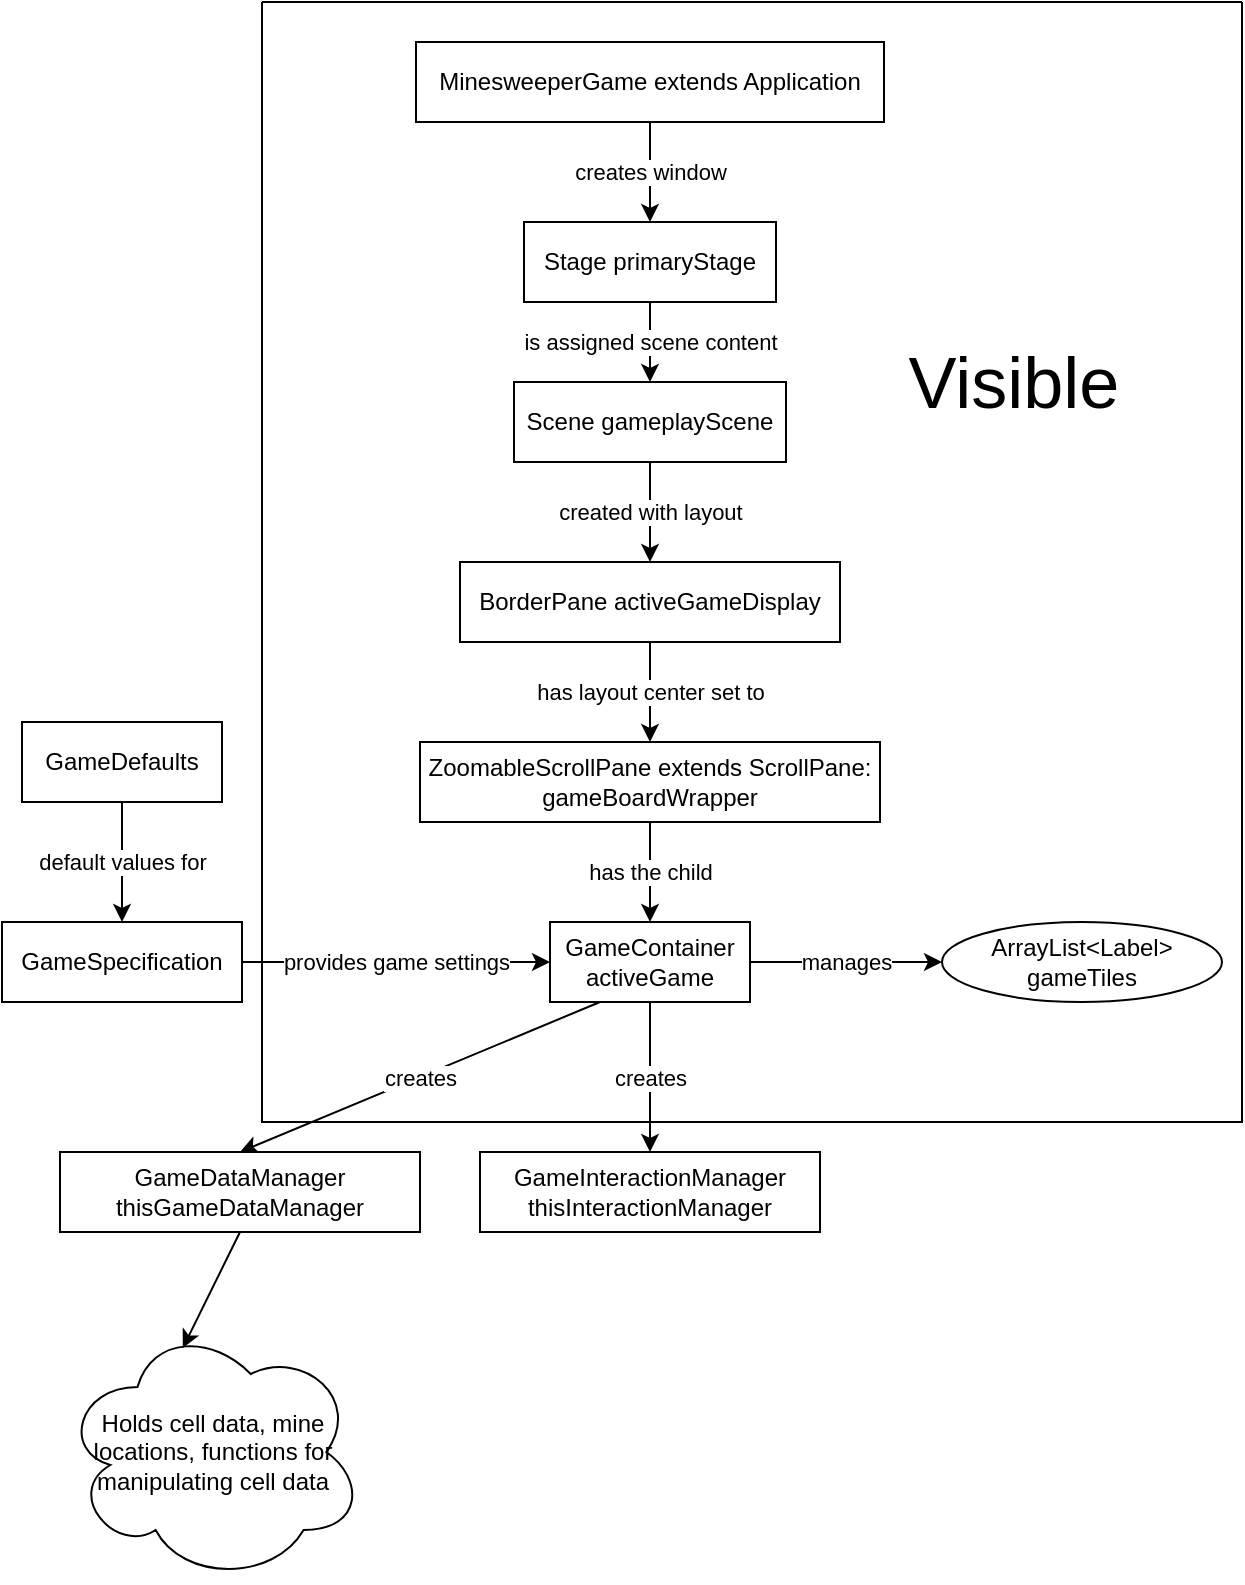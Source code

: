 <mxfile version="22.1.2" type="device" pages="3">
  <diagram id="DahFfloKbuNzzQkkvRWN" name="Game abstract">
    <mxGraphModel dx="1426" dy="825" grid="1" gridSize="10" guides="1" tooltips="1" connect="1" arrows="1" fold="1" page="1" pageScale="1" pageWidth="827" pageHeight="1169" math="0" shadow="0">
      <root>
        <mxCell id="0" />
        <mxCell id="1" parent="0" />
        <mxCell id="pZ-_H5wibR37Etj1yXaw-6" value="creates window" style="edgeStyle=orthogonalEdgeStyle;rounded=0;orthogonalLoop=1;jettySize=auto;html=1;exitX=0.5;exitY=1;exitDx=0;exitDy=0;entryX=0.5;entryY=0;entryDx=0;entryDy=0;" edge="1" parent="1" source="pZ-_H5wibR37Etj1yXaw-4" target="pZ-_H5wibR37Etj1yXaw-5">
          <mxGeometry relative="1" as="geometry" />
        </mxCell>
        <mxCell id="pZ-_H5wibR37Etj1yXaw-4" value="MinesweeperGame extends Application" style="whiteSpace=wrap;html=1;align=center;" vertex="1" parent="1">
          <mxGeometry x="297" y="30" width="234" height="40" as="geometry" />
        </mxCell>
        <mxCell id="pZ-_H5wibR37Etj1yXaw-10" value="is assigned scene content" style="edgeStyle=orthogonalEdgeStyle;rounded=0;orthogonalLoop=1;jettySize=auto;html=1;exitX=0.5;exitY=1;exitDx=0;exitDy=0;entryX=0.5;entryY=0;entryDx=0;entryDy=0;" edge="1" parent="1" source="pZ-_H5wibR37Etj1yXaw-5" target="pZ-_H5wibR37Etj1yXaw-9">
          <mxGeometry relative="1" as="geometry" />
        </mxCell>
        <mxCell id="pZ-_H5wibR37Etj1yXaw-5" value="Stage primaryStage" style="whiteSpace=wrap;html=1;align=center;" vertex="1" parent="1">
          <mxGeometry x="351" y="120" width="126" height="40" as="geometry" />
        </mxCell>
        <mxCell id="pZ-_H5wibR37Etj1yXaw-13" value="has layout center set to" style="edgeStyle=orthogonalEdgeStyle;rounded=0;orthogonalLoop=1;jettySize=auto;html=1;exitX=0.5;exitY=1;exitDx=0;exitDy=0;entryX=0.5;entryY=0;entryDx=0;entryDy=0;" edge="1" parent="1" source="pZ-_H5wibR37Etj1yXaw-7" target="pZ-_H5wibR37Etj1yXaw-12">
          <mxGeometry relative="1" as="geometry" />
        </mxCell>
        <mxCell id="pZ-_H5wibR37Etj1yXaw-7" value="BorderPane activeGameDisplay" style="whiteSpace=wrap;html=1;align=center;" vertex="1" parent="1">
          <mxGeometry x="319" y="290" width="190" height="40" as="geometry" />
        </mxCell>
        <mxCell id="pZ-_H5wibR37Etj1yXaw-11" value="created with layout" style="edgeStyle=orthogonalEdgeStyle;rounded=0;orthogonalLoop=1;jettySize=auto;html=1;exitX=0.5;exitY=1;exitDx=0;exitDy=0;entryX=0.5;entryY=0;entryDx=0;entryDy=0;" edge="1" parent="1" source="pZ-_H5wibR37Etj1yXaw-9" target="pZ-_H5wibR37Etj1yXaw-7">
          <mxGeometry relative="1" as="geometry" />
        </mxCell>
        <mxCell id="pZ-_H5wibR37Etj1yXaw-9" value="Scene gameplayScene" style="whiteSpace=wrap;html=1;align=center;" vertex="1" parent="1">
          <mxGeometry x="346" y="200" width="136" height="40" as="geometry" />
        </mxCell>
        <mxCell id="pZ-_H5wibR37Etj1yXaw-15" value="has the child" style="edgeStyle=orthogonalEdgeStyle;rounded=0;orthogonalLoop=1;jettySize=auto;html=1;exitX=0.5;exitY=1;exitDx=0;exitDy=0;entryX=0.5;entryY=0;entryDx=0;entryDy=0;" edge="1" parent="1" source="pZ-_H5wibR37Etj1yXaw-12" target="pZ-_H5wibR37Etj1yXaw-14">
          <mxGeometry relative="1" as="geometry" />
        </mxCell>
        <mxCell id="pZ-_H5wibR37Etj1yXaw-12" value="ZoomableScrollPane extends ScrollPane: gameBoardWrapper" style="whiteSpace=wrap;html=1;align=center;" vertex="1" parent="1">
          <mxGeometry x="299" y="380" width="230" height="40" as="geometry" />
        </mxCell>
        <mxCell id="pZ-_H5wibR37Etj1yXaw-23" value="creates" style="rounded=0;orthogonalLoop=1;jettySize=auto;html=1;exitX=0.25;exitY=1;exitDx=0;exitDy=0;entryX=0.5;entryY=0;entryDx=0;entryDy=0;" edge="1" parent="1" source="pZ-_H5wibR37Etj1yXaw-14" target="pZ-_H5wibR37Etj1yXaw-22">
          <mxGeometry relative="1" as="geometry" />
        </mxCell>
        <mxCell id="pZ-_H5wibR37Etj1yXaw-25" value="creates" style="rounded=0;orthogonalLoop=1;jettySize=auto;html=1;exitX=0.5;exitY=1;exitDx=0;exitDy=0;entryX=0.5;entryY=0;entryDx=0;entryDy=0;" edge="1" parent="1" source="pZ-_H5wibR37Etj1yXaw-14" target="pZ-_H5wibR37Etj1yXaw-24">
          <mxGeometry relative="1" as="geometry" />
        </mxCell>
        <mxCell id="pZ-_H5wibR37Etj1yXaw-27" value="manages" style="edgeStyle=orthogonalEdgeStyle;rounded=0;orthogonalLoop=1;jettySize=auto;html=1;exitX=1;exitY=0.5;exitDx=0;exitDy=0;entryX=0;entryY=0.5;entryDx=0;entryDy=0;" edge="1" parent="1" source="pZ-_H5wibR37Etj1yXaw-14" target="pZ-_H5wibR37Etj1yXaw-26">
          <mxGeometry relative="1" as="geometry" />
        </mxCell>
        <mxCell id="pZ-_H5wibR37Etj1yXaw-14" value="GameContainer activeGame" style="whiteSpace=wrap;html=1;align=center;" vertex="1" parent="1">
          <mxGeometry x="364" y="470" width="100" height="40" as="geometry" />
        </mxCell>
        <mxCell id="pZ-_H5wibR37Etj1yXaw-21" value="provides game settings" style="edgeStyle=orthogonalEdgeStyle;rounded=0;orthogonalLoop=1;jettySize=auto;html=1;exitX=1;exitY=0.5;exitDx=0;exitDy=0;entryX=0;entryY=0.5;entryDx=0;entryDy=0;" edge="1" parent="1" source="pZ-_H5wibR37Etj1yXaw-16" target="pZ-_H5wibR37Etj1yXaw-14">
          <mxGeometry relative="1" as="geometry" />
        </mxCell>
        <mxCell id="pZ-_H5wibR37Etj1yXaw-16" value="GameSpecification" style="whiteSpace=wrap;html=1;align=center;" vertex="1" parent="1">
          <mxGeometry x="90" y="470" width="120" height="40" as="geometry" />
        </mxCell>
        <mxCell id="pZ-_H5wibR37Etj1yXaw-20" value="default values for" style="edgeStyle=orthogonalEdgeStyle;rounded=0;orthogonalLoop=1;jettySize=auto;html=1;exitX=0.5;exitY=1;exitDx=0;exitDy=0;entryX=0.5;entryY=0;entryDx=0;entryDy=0;" edge="1" parent="1" source="pZ-_H5wibR37Etj1yXaw-19" target="pZ-_H5wibR37Etj1yXaw-16">
          <mxGeometry relative="1" as="geometry" />
        </mxCell>
        <mxCell id="pZ-_H5wibR37Etj1yXaw-19" value="GameDefaults" style="whiteSpace=wrap;html=1;align=center;" vertex="1" parent="1">
          <mxGeometry x="100" y="370" width="100" height="40" as="geometry" />
        </mxCell>
        <mxCell id="pZ-_H5wibR37Etj1yXaw-22" value="GameDataManager thisGameDataManager" style="whiteSpace=wrap;html=1;align=center;" vertex="1" parent="1">
          <mxGeometry x="119" y="585" width="180" height="40" as="geometry" />
        </mxCell>
        <mxCell id="pZ-_H5wibR37Etj1yXaw-24" value="GameInteractionManager thisInteractionManager" style="whiteSpace=wrap;html=1;align=center;" vertex="1" parent="1">
          <mxGeometry x="329" y="585" width="170" height="40" as="geometry" />
        </mxCell>
        <mxCell id="pZ-_H5wibR37Etj1yXaw-26" value="ArrayList&amp;lt;Label&amp;gt; gameTiles" style="ellipse;whiteSpace=wrap;html=1;align=center;" vertex="1" parent="1">
          <mxGeometry x="560" y="470" width="140" height="40" as="geometry" />
        </mxCell>
        <mxCell id="pZ-_H5wibR37Etj1yXaw-29" value="" style="swimlane;startSize=0;" vertex="1" parent="1">
          <mxGeometry x="220" y="10" width="490" height="560" as="geometry" />
        </mxCell>
        <mxCell id="pZ-_H5wibR37Etj1yXaw-30" value="&lt;font style=&quot;font-size: 36px;&quot;&gt;Visible&lt;/font&gt;" style="text;html=1;strokeColor=none;fillColor=none;align=center;verticalAlign=middle;whiteSpace=wrap;rounded=0;fontSize=11;" vertex="1" parent="pZ-_H5wibR37Etj1yXaw-29">
          <mxGeometry x="311" y="160" width="130" height="60" as="geometry" />
        </mxCell>
        <mxCell id="pZ-_H5wibR37Etj1yXaw-31" value="Holds cell data, mine locations, functions for manipulating cell data" style="ellipse;shape=cloud;whiteSpace=wrap;html=1;align=center;" vertex="1" parent="1">
          <mxGeometry x="120" y="670" width="151" height="130" as="geometry" />
        </mxCell>
        <mxCell id="pZ-_H5wibR37Etj1yXaw-32" style="rounded=0;orthogonalLoop=1;jettySize=auto;html=1;exitX=0.5;exitY=1;exitDx=0;exitDy=0;entryX=0.4;entryY=0.1;entryDx=0;entryDy=0;entryPerimeter=0;" edge="1" parent="1" source="pZ-_H5wibR37Etj1yXaw-22" target="pZ-_H5wibR37Etj1yXaw-31">
          <mxGeometry relative="1" as="geometry" />
        </mxCell>
      </root>
    </mxGraphModel>
  </diagram>
  <diagram id="nt6i8Z5bzDMx0RMC8nMT" name="Program Objects">
    <mxGraphModel dx="1426" dy="825" grid="1" gridSize="10" guides="1" tooltips="1" connect="1" arrows="1" fold="1" page="1" pageScale="1" pageWidth="827" pageHeight="1169" math="0" shadow="0">
      <root>
        <mxCell id="0" />
        <mxCell id="1" parent="0" />
        <mxCell id="HZTEf2HtpRJm5xRgROly-12" value="center" style="rounded=0;orthogonalLoop=1;jettySize=auto;html=1;entryX=0.5;entryY=0;entryDx=0;entryDy=0;" parent="1" edge="1">
          <mxGeometry relative="1" as="geometry">
            <mxPoint x="525.034" y="-354" as="sourcePoint" />
            <Array as="points" />
          </mxGeometry>
        </mxCell>
        <mxCell id="HZTEf2HtpRJm5xRgROly-16" style="rounded=0;orthogonalLoop=1;jettySize=auto;html=1;entryX=0.5;entryY=0;entryDx=0;entryDy=0;" parent="1" edge="1">
          <mxGeometry relative="1" as="geometry">
            <mxPoint x="636.294" y="-354" as="sourcePoint" />
          </mxGeometry>
        </mxCell>
        <mxCell id="HZTEf2HtpRJm5xRgROly-17" value="top" style="edgeLabel;html=1;align=center;verticalAlign=middle;resizable=0;points=[];" parent="HZTEf2HtpRJm5xRgROly-16" vertex="1" connectable="0">
          <mxGeometry x="-0.13" y="2" relative="1" as="geometry">
            <mxPoint as="offset" />
          </mxGeometry>
        </mxCell>
        <mxCell id="63r6j5PNiwpvzs9c38wY-28" value="gameplayScene" style="rounded=0;orthogonalLoop=1;jettySize=auto;html=1;entryX=0.5;entryY=0;entryDx=0;entryDy=0;" parent="1" source="63r6j5PNiwpvzs9c38wY-1" target="hZkSFNa1AV5M2KssNxJd-1" edge="1">
          <mxGeometry relative="1" as="geometry" />
        </mxCell>
        <mxCell id="hZkSFNa1AV5M2KssNxJd-6" value="activeGame" style="rounded=0;orthogonalLoop=1;jettySize=auto;html=1;entryX=0.5;entryY=0;entryDx=0;entryDy=0;" parent="1" source="63r6j5PNiwpvzs9c38wY-1" target="63r6j5PNiwpvzs9c38wY-9" edge="1">
          <mxGeometry relative="1" as="geometry" />
        </mxCell>
        <mxCell id="63r6j5PNiwpvzs9c38wY-1" value="MinesweeperGame extends Application" style="swimlane;fontStyle=1;align=center;verticalAlign=top;childLayout=stackLayout;horizontal=1;startSize=26;horizontalStack=0;resizeParent=1;resizeParentMax=0;resizeLast=0;collapsible=1;marginBottom=0;whiteSpace=wrap;html=1;" parent="1" vertex="1">
          <mxGeometry x="390" y="10" width="260" height="144" as="geometry" />
        </mxCell>
        <mxCell id="63r6j5PNiwpvzs9c38wY-2" value="Variables in start():&lt;br&gt;GameContainer activeGame&lt;br&gt;ZoomableScrollPane gameBoardWrapper&lt;br&gt;BorderPane activeGameDisplay&lt;br&gt;Scene gameplayScene" style="text;strokeColor=none;fillColor=none;align=left;verticalAlign=top;spacingLeft=4;spacingRight=4;overflow=hidden;rotatable=0;points=[[0,0.5],[1,0.5]];portConstraint=eastwest;whiteSpace=wrap;html=1;" parent="63r6j5PNiwpvzs9c38wY-1" vertex="1">
          <mxGeometry y="26" width="260" height="84" as="geometry" />
        </mxCell>
        <mxCell id="63r6j5PNiwpvzs9c38wY-3" value="" style="line;strokeWidth=1;fillColor=none;align=left;verticalAlign=middle;spacingTop=-1;spacingLeft=3;spacingRight=3;rotatable=0;labelPosition=right;points=[];portConstraint=eastwest;strokeColor=inherit;" parent="63r6j5PNiwpvzs9c38wY-1" vertex="1">
          <mxGeometry y="110" width="260" height="8" as="geometry" />
        </mxCell>
        <mxCell id="63r6j5PNiwpvzs9c38wY-4" value="+ start(Stage primaryStage): void" style="text;strokeColor=none;fillColor=none;align=left;verticalAlign=top;spacingLeft=4;spacingRight=4;overflow=hidden;rotatable=0;points=[[0,0.5],[1,0.5]];portConstraint=eastwest;whiteSpace=wrap;html=1;" parent="63r6j5PNiwpvzs9c38wY-1" vertex="1">
          <mxGeometry y="118" width="260" height="26" as="geometry" />
        </mxCell>
        <mxCell id="63r6j5PNiwpvzs9c38wY-26" value="target" style="rounded=0;orthogonalLoop=1;jettySize=auto;html=1;entryX=0.5;entryY=0;entryDx=0;entryDy=0;" parent="1" source="63r6j5PNiwpvzs9c38wY-5" target="63r6j5PNiwpvzs9c38wY-9" edge="1">
          <mxGeometry relative="1" as="geometry" />
        </mxCell>
        <mxCell id="63r6j5PNiwpvzs9c38wY-5" value="ZoomableScrollPane extends ScrollPane" style="swimlane;fontStyle=1;align=center;verticalAlign=top;childLayout=stackLayout;horizontal=1;startSize=26;horizontalStack=0;resizeParent=1;resizeParentMax=0;resizeLast=0;collapsible=1;marginBottom=0;whiteSpace=wrap;html=1;" parent="1" vertex="1">
          <mxGeometry x="40" y="270" width="380" height="78" as="geometry" />
        </mxCell>
        <mxCell id="63r6j5PNiwpvzs9c38wY-6" value="- Node target&lt;br&gt;- Node zoomNode" style="text;strokeColor=none;fillColor=none;align=left;verticalAlign=top;spacingLeft=4;spacingRight=4;overflow=hidden;rotatable=0;points=[[0,0.5],[1,0.5]];portConstraint=eastwest;whiteSpace=wrap;html=1;" parent="63r6j5PNiwpvzs9c38wY-5" vertex="1">
          <mxGeometry y="26" width="380" height="44" as="geometry" />
        </mxCell>
        <mxCell id="63r6j5PNiwpvzs9c38wY-7" value="" style="line;strokeWidth=1;fillColor=none;align=left;verticalAlign=middle;spacingTop=-1;spacingLeft=3;spacingRight=3;rotatable=0;labelPosition=right;points=[];portConstraint=eastwest;strokeColor=inherit;" parent="63r6j5PNiwpvzs9c38wY-5" vertex="1">
          <mxGeometry y="70" width="380" height="8" as="geometry" />
        </mxCell>
        <mxCell id="63r6j5PNiwpvzs9c38wY-25" value="gameTiles / children" style="rounded=0;orthogonalLoop=1;jettySize=auto;html=1;entryX=0.5;entryY=0;entryDx=0;entryDy=0;" parent="1" source="63r6j5PNiwpvzs9c38wY-9" target="63r6j5PNiwpvzs9c38wY-13" edge="1">
          <mxGeometry relative="1" as="geometry" />
        </mxCell>
        <mxCell id="hZkSFNa1AV5M2KssNxJd-7" value="thisDataManager" style="rounded=0;orthogonalLoop=1;jettySize=auto;html=1;entryX=0.5;entryY=0;entryDx=0;entryDy=0;" parent="1" source="63r6j5PNiwpvzs9c38wY-9" target="63r6j5PNiwpvzs9c38wY-21" edge="1">
          <mxGeometry relative="1" as="geometry" />
        </mxCell>
        <mxCell id="63r6j5PNiwpvzs9c38wY-9" value="GameContainer extends GridPane" style="swimlane;fontStyle=1;align=center;verticalAlign=top;childLayout=stackLayout;horizontal=1;startSize=26;horizontalStack=0;resizeParent=1;resizeParentMax=0;resizeLast=0;collapsible=1;marginBottom=0;whiteSpace=wrap;html=1;" parent="1" vertex="1">
          <mxGeometry x="372.5" y="370" width="330" height="210" as="geometry" />
        </mxCell>
        <mxCell id="63r6j5PNiwpvzs9c38wY-10" value="- int totalColumns&lt;br&gt;- int totalRows&lt;br&gt;- GameDataManager thisDataManager&lt;br&gt;- ArrayList&amp;lt;Label&amp;gt; gameTiles&lt;br&gt;- static double CELL_SIZE" style="text;strokeColor=none;fillColor=none;align=left;verticalAlign=top;spacingLeft=4;spacingRight=4;overflow=hidden;rotatable=0;points=[[0,0.5],[1,0.5]];portConstraint=eastwest;whiteSpace=wrap;html=1;" parent="63r6j5PNiwpvzs9c38wY-9" vertex="1">
          <mxGeometry y="26" width="330" height="104" as="geometry" />
        </mxCell>
        <mxCell id="63r6j5PNiwpvzs9c38wY-11" value="" style="line;strokeWidth=1;fillColor=none;align=left;verticalAlign=middle;spacingTop=-1;spacingLeft=3;spacingRight=3;rotatable=0;labelPosition=right;points=[];portConstraint=eastwest;strokeColor=inherit;" parent="63r6j5PNiwpvzs9c38wY-9" vertex="1">
          <mxGeometry y="130" width="330" height="8" as="geometry" />
        </mxCell>
        <mxCell id="63r6j5PNiwpvzs9c38wY-12" value="- handleInteractionEvent(GameCellInteractionEvent e): void&lt;br&gt;- static gameLabelFactory(): Label&lt;br&gt;+ addEventFilter(EventType&amp;lt;T&amp;gt; eventType, EventHandler&amp;lt;? super T&amp;gt; eventFilter): void" style="text;strokeColor=none;fillColor=none;align=left;verticalAlign=top;spacingLeft=4;spacingRight=4;overflow=hidden;rotatable=0;points=[[0,0.5],[1,0.5]];portConstraint=eastwest;whiteSpace=wrap;html=1;" parent="63r6j5PNiwpvzs9c38wY-9" vertex="1">
          <mxGeometry y="138" width="330" height="72" as="geometry" />
        </mxCell>
        <mxCell id="hZkSFNa1AV5M2KssNxJd-23" value="fires" style="rounded=0;orthogonalLoop=1;jettySize=auto;html=1;exitX=0.25;exitY=0;exitDx=0;exitDy=0;" parent="1" source="63r6j5PNiwpvzs9c38wY-13" target="hZkSFNa1AV5M2KssNxJd-8" edge="1">
          <mxGeometry relative="1" as="geometry" />
        </mxCell>
        <mxCell id="63r6j5PNiwpvzs9c38wY-13" value="Label" style="swimlane;fontStyle=1;align=center;verticalAlign=top;childLayout=stackLayout;horizontal=1;startSize=26;horizontalStack=0;resizeParent=1;resizeParentMax=0;resizeLast=0;collapsible=1;marginBottom=0;whiteSpace=wrap;html=1;" parent="1" vertex="1">
          <mxGeometry x="10" y="750" width="370" height="120" as="geometry" />
        </mxCell>
        <mxCell id="63r6j5PNiwpvzs9c38wY-14" value="- onMouseClickedProperty" style="text;strokeColor=none;fillColor=none;align=left;verticalAlign=top;spacingLeft=4;spacingRight=4;overflow=hidden;rotatable=0;points=[[0,0.5],[1,0.5]];portConstraint=eastwest;whiteSpace=wrap;html=1;" parent="63r6j5PNiwpvzs9c38wY-13" vertex="1">
          <mxGeometry y="26" width="370" height="26" as="geometry" />
        </mxCell>
        <mxCell id="63r6j5PNiwpvzs9c38wY-15" value="" style="line;strokeWidth=1;fillColor=none;align=left;verticalAlign=middle;spacingTop=-1;spacingLeft=3;spacingRight=3;rotatable=0;labelPosition=right;points=[];portConstraint=eastwest;strokeColor=inherit;" parent="63r6j5PNiwpvzs9c38wY-13" vertex="1">
          <mxGeometry y="52" width="370" height="8" as="geometry" />
        </mxCell>
        <mxCell id="63r6j5PNiwpvzs9c38wY-16" value="+ fireEvent(Event e): void&lt;br&gt;+ setOnMouseClicked(EventHandler &amp;lt;? super MouseEvent&amp;gt;): void" style="text;strokeColor=none;fillColor=none;align=left;verticalAlign=top;spacingLeft=4;spacingRight=4;overflow=hidden;rotatable=0;points=[[0,0.5],[1,0.5]];portConstraint=eastwest;whiteSpace=wrap;html=1;" parent="63r6j5PNiwpvzs9c38wY-13" vertex="1">
          <mxGeometry y="60" width="370" height="60" as="geometry" />
        </mxCell>
        <mxCell id="hZkSFNa1AV5M2KssNxJd-16" value="[] cellData" style="rounded=0;orthogonalLoop=1;jettySize=auto;html=1;entryX=0.5;entryY=0;entryDx=0;entryDy=0;" parent="1" source="63r6j5PNiwpvzs9c38wY-21" target="hZkSFNa1AV5M2KssNxJd-12" edge="1">
          <mxGeometry relative="1" as="geometry" />
        </mxCell>
        <mxCell id="63r6j5PNiwpvzs9c38wY-21" value="GameDataManager" style="swimlane;fontStyle=1;align=center;verticalAlign=top;childLayout=stackLayout;horizontal=1;startSize=26;horizontalStack=0;resizeParent=1;resizeParentMax=0;resizeLast=0;collapsible=1;marginBottom=0;whiteSpace=wrap;html=1;" parent="1" vertex="1">
          <mxGeometry x="450" y="640" width="370" height="300" as="geometry" />
        </mxCell>
        <mxCell id="63r6j5PNiwpvzs9c38wY-22" value="- int totalColumns&lt;br&gt;- int totalRows&lt;br&gt;- ArrayList&amp;lt;Integer&amp;gt; mineLocations&lt;br&gt;- GameCell[] cellData" style="text;strokeColor=none;fillColor=none;align=left;verticalAlign=top;spacingLeft=4;spacingRight=4;overflow=hidden;rotatable=0;points=[[0,0.5],[1,0.5]];portConstraint=eastwest;whiteSpace=wrap;html=1;" parent="63r6j5PNiwpvzs9c38wY-21" vertex="1">
          <mxGeometry y="26" width="370" height="84" as="geometry" />
        </mxCell>
        <mxCell id="63r6j5PNiwpvzs9c38wY-23" value="" style="line;strokeWidth=1;fillColor=none;align=left;verticalAlign=middle;spacingTop=-1;spacingLeft=3;spacingRight=3;rotatable=0;labelPosition=right;points=[];portConstraint=eastwest;strokeColor=inherit;" parent="63r6j5PNiwpvzs9c38wY-21" vertex="1">
          <mxGeometry y="110" width="370" height="8" as="geometry" />
        </mxCell>
        <mxCell id="63r6j5PNiwpvzs9c38wY-24" value="- getNeighborIndices(int activeCellIndex): ArrayList&amp;lt;Integer&amp;gt;&lt;br&gt;- processNeighborMines(ArrayList&amp;lt;Integer&amp;gt; neighborCells): int&lt;br&gt;+ checkRevealedCells(): int&lt;br&gt;+ flagEvent(int cellIndex): String&lt;br&gt;+ revealCell(int cellIndex): String&lt;br&gt;+ isMine(int cellIndex): boolean&lt;br&gt;+ isFlagged(int cellIndex): boolean&lt;br&gt;+ isRevealed(int cellIndex): boolean&lt;br&gt;+ getAdjacentMines(int cellIndex): int&lt;br&gt;+ main(String[] args): void (Unit test method)" style="text;strokeColor=none;fillColor=none;align=left;verticalAlign=top;spacingLeft=4;spacingRight=4;overflow=hidden;rotatable=0;points=[[0,0.5],[1,0.5]];portConstraint=eastwest;whiteSpace=wrap;html=1;" parent="63r6j5PNiwpvzs9c38wY-21" vertex="1">
          <mxGeometry y="118" width="370" height="182" as="geometry" />
        </mxCell>
        <mxCell id="hZkSFNa1AV5M2KssNxJd-5" value="centerProperty" style="rounded=0;orthogonalLoop=1;jettySize=auto;html=1;entryX=0.5;entryY=0;entryDx=0;entryDy=0;" parent="1" source="hZkSFNa1AV5M2KssNxJd-1" target="63r6j5PNiwpvzs9c38wY-5" edge="1">
          <mxGeometry relative="1" as="geometry" />
        </mxCell>
        <mxCell id="hZkSFNa1AV5M2KssNxJd-1" value="BorderPane" style="swimlane;fontStyle=1;align=center;verticalAlign=top;childLayout=stackLayout;horizontal=1;startSize=26;horizontalStack=0;resizeParent=1;resizeParentMax=0;resizeLast=0;collapsible=1;marginBottom=0;whiteSpace=wrap;html=1;" parent="1" vertex="1">
          <mxGeometry x="115" y="140" width="230" height="94" as="geometry" />
        </mxCell>
        <mxCell id="hZkSFNa1AV5M2KssNxJd-2" value="+ ObjectProperty&amp;lt;Node&amp;gt; centerProperty&lt;br&gt;+ ObjectProperty&amp;lt;Node&amp;gt; topProperty" style="text;strokeColor=none;fillColor=none;align=left;verticalAlign=top;spacingLeft=4;spacingRight=4;overflow=hidden;rotatable=0;points=[[0,0.5],[1,0.5]];portConstraint=eastwest;whiteSpace=wrap;html=1;" parent="hZkSFNa1AV5M2KssNxJd-1" vertex="1">
          <mxGeometry y="26" width="230" height="34" as="geometry" />
        </mxCell>
        <mxCell id="hZkSFNa1AV5M2KssNxJd-3" value="" style="line;strokeWidth=1;fillColor=none;align=left;verticalAlign=middle;spacingTop=-1;spacingLeft=3;spacingRight=3;rotatable=0;labelPosition=right;points=[];portConstraint=eastwest;strokeColor=inherit;" parent="hZkSFNa1AV5M2KssNxJd-1" vertex="1">
          <mxGeometry y="60" width="230" height="8" as="geometry" />
        </mxCell>
        <mxCell id="hZkSFNa1AV5M2KssNxJd-4" value="+ setCenter(Node value): void" style="text;strokeColor=none;fillColor=none;align=left;verticalAlign=top;spacingLeft=4;spacingRight=4;overflow=hidden;rotatable=0;points=[[0,0.5],[1,0.5]];portConstraint=eastwest;whiteSpace=wrap;html=1;" parent="hZkSFNa1AV5M2KssNxJd-1" vertex="1">
          <mxGeometry y="68" width="230" height="26" as="geometry" />
        </mxCell>
        <mxCell id="hZkSFNa1AV5M2KssNxJd-24" value="catches" style="rounded=0;orthogonalLoop=1;jettySize=auto;html=1;exitX=0.75;exitY=0;exitDx=0;exitDy=0;entryX=0;entryY=0.5;entryDx=0;entryDy=0;" parent="1" source="hZkSFNa1AV5M2KssNxJd-8" target="63r6j5PNiwpvzs9c38wY-10" edge="1">
          <mxGeometry relative="1" as="geometry" />
        </mxCell>
        <mxCell id="hZkSFNa1AV5M2KssNxJd-8" value="GameCellInteractionEvent extends Event" style="swimlane;fontStyle=1;align=center;verticalAlign=top;childLayout=stackLayout;horizontal=1;startSize=26;horizontalStack=0;resizeParent=1;resizeParentMax=0;resizeLast=0;collapsible=1;marginBottom=0;whiteSpace=wrap;html=1;" parent="1" vertex="1">
          <mxGeometry x="10" y="500" width="300" height="130" as="geometry" />
        </mxCell>
        <mxCell id="hZkSFNa1AV5M2KssNxJd-9" value="+ static EventType&amp;lt;GameCellInteractionEvent&amp;gt; ANY&lt;br&gt;- Point cellLocation&lt;br&gt;- MouseEvent triggerEvent" style="text;strokeColor=none;fillColor=none;align=left;verticalAlign=top;spacingLeft=4;spacingRight=4;overflow=hidden;rotatable=0;points=[[0,0.5],[1,0.5]];portConstraint=eastwest;whiteSpace=wrap;html=1;" parent="hZkSFNa1AV5M2KssNxJd-8" vertex="1">
          <mxGeometry y="26" width="300" height="54" as="geometry" />
        </mxCell>
        <mxCell id="hZkSFNa1AV5M2KssNxJd-10" value="" style="line;strokeWidth=1;fillColor=none;align=left;verticalAlign=middle;spacingTop=-1;spacingLeft=3;spacingRight=3;rotatable=0;labelPosition=right;points=[];portConstraint=eastwest;strokeColor=inherit;" parent="hZkSFNa1AV5M2KssNxJd-8" vertex="1">
          <mxGeometry y="80" width="300" height="8" as="geometry" />
        </mxCell>
        <mxCell id="hZkSFNa1AV5M2KssNxJd-11" value="+ getLocation(): Point&lt;br&gt;+ getTrigger(): MouseEvent" style="text;strokeColor=none;fillColor=none;align=left;verticalAlign=top;spacingLeft=4;spacingRight=4;overflow=hidden;rotatable=0;points=[[0,0.5],[1,0.5]];portConstraint=eastwest;whiteSpace=wrap;html=1;" parent="hZkSFNa1AV5M2KssNxJd-8" vertex="1">
          <mxGeometry y="88" width="300" height="42" as="geometry" />
        </mxCell>
        <mxCell id="hZkSFNa1AV5M2KssNxJd-12" value="private GameCell" style="swimlane;fontStyle=1;align=center;verticalAlign=top;childLayout=stackLayout;horizontal=1;startSize=26;horizontalStack=0;resizeParent=1;resizeParentMax=0;resizeLast=0;collapsible=1;marginBottom=0;whiteSpace=wrap;html=1;" parent="1" vertex="1">
          <mxGeometry x="527.5" y="1010" width="215" height="134" as="geometry" />
        </mxCell>
        <mxCell id="hZkSFNa1AV5M2KssNxJd-13" value="- boolean revealed&lt;br&gt;- boolean hasMine&lt;br&gt;- boolean flagged&lt;br&gt;- int nearbyMines" style="text;strokeColor=none;fillColor=none;align=left;verticalAlign=top;spacingLeft=4;spacingRight=4;overflow=hidden;rotatable=0;points=[[0,0.5],[1,0.5]];portConstraint=eastwest;whiteSpace=wrap;html=1;" parent="hZkSFNa1AV5M2KssNxJd-12" vertex="1">
          <mxGeometry y="26" width="215" height="74" as="geometry" />
        </mxCell>
        <mxCell id="hZkSFNa1AV5M2KssNxJd-14" value="" style="line;strokeWidth=1;fillColor=none;align=left;verticalAlign=middle;spacingTop=-1;spacingLeft=3;spacingRight=3;rotatable=0;labelPosition=right;points=[];portConstraint=eastwest;strokeColor=inherit;" parent="hZkSFNa1AV5M2KssNxJd-12" vertex="1">
          <mxGeometry y="100" width="215" height="8" as="geometry" />
        </mxCell>
        <mxCell id="hZkSFNa1AV5M2KssNxJd-15" value="- getLabel(): String" style="text;strokeColor=none;fillColor=none;align=left;verticalAlign=top;spacingLeft=4;spacingRight=4;overflow=hidden;rotatable=0;points=[[0,0.5],[1,0.5]];portConstraint=eastwest;whiteSpace=wrap;html=1;" parent="hZkSFNa1AV5M2KssNxJd-12" vertex="1">
          <mxGeometry y="108" width="215" height="26" as="geometry" />
        </mxCell>
        <mxCell id="hZkSFNa1AV5M2KssNxJd-30" style="rounded=0;orthogonalLoop=1;jettySize=auto;html=1;entryX=0.75;entryY=0;entryDx=0;entryDy=0;" parent="1" source="hZkSFNa1AV5M2KssNxJd-25" target="63r6j5PNiwpvzs9c38wY-9" edge="1">
          <mxGeometry relative="1" as="geometry" />
        </mxCell>
        <mxCell id="hZkSFNa1AV5M2KssNxJd-31" style="rounded=0;orthogonalLoop=1;jettySize=auto;html=1;entryX=0.75;entryY=0;entryDx=0;entryDy=0;" parent="1" source="hZkSFNa1AV5M2KssNxJd-25" target="63r6j5PNiwpvzs9c38wY-21" edge="1">
          <mxGeometry relative="1" as="geometry" />
        </mxCell>
        <mxCell id="hZkSFNa1AV5M2KssNxJd-25" value="GameDefaults" style="swimlane;fontStyle=0;childLayout=stackLayout;horizontal=1;startSize=26;fillColor=none;horizontalStack=0;resizeParent=1;resizeParentMax=0;resizeLast=0;collapsible=1;marginBottom=0;whiteSpace=wrap;html=1;" parent="1" vertex="1">
          <mxGeometry x="630" y="200" width="190" height="104" as="geometry" />
        </mxCell>
        <mxCell id="hZkSFNa1AV5M2KssNxJd-26" value="+ static int COLUMNS" style="text;strokeColor=none;fillColor=none;align=left;verticalAlign=top;spacingLeft=4;spacingRight=4;overflow=hidden;rotatable=0;points=[[0,0.5],[1,0.5]];portConstraint=eastwest;whiteSpace=wrap;html=1;" parent="hZkSFNa1AV5M2KssNxJd-25" vertex="1">
          <mxGeometry y="26" width="190" height="26" as="geometry" />
        </mxCell>
        <mxCell id="hZkSFNa1AV5M2KssNxJd-27" value="+ static int ROWS" style="text;strokeColor=none;fillColor=none;align=left;verticalAlign=top;spacingLeft=4;spacingRight=4;overflow=hidden;rotatable=0;points=[[0,0.5],[1,0.5]];portConstraint=eastwest;whiteSpace=wrap;html=1;" parent="hZkSFNa1AV5M2KssNxJd-25" vertex="1">
          <mxGeometry y="52" width="190" height="26" as="geometry" />
        </mxCell>
        <mxCell id="hZkSFNa1AV5M2KssNxJd-28" value="+ static double MINE_FRACTION" style="text;strokeColor=none;fillColor=none;align=left;verticalAlign=top;spacingLeft=4;spacingRight=4;overflow=hidden;rotatable=0;points=[[0,0.5],[1,0.5]];portConstraint=eastwest;whiteSpace=wrap;html=1;" parent="hZkSFNa1AV5M2KssNxJd-25" vertex="1">
          <mxGeometry y="78" width="190" height="26" as="geometry" />
        </mxCell>
      </root>
    </mxGraphModel>
  </diagram>
  <diagram id="QZs2X4V0JxY8wELTW97W" name="Gamestate Processing Flowchart">
    <mxGraphModel dx="1426" dy="825" grid="1" gridSize="10" guides="1" tooltips="1" connect="1" arrows="1" fold="1" page="1" pageScale="1" pageWidth="827" pageHeight="1169" math="0" shadow="0">
      <root>
        <mxCell id="0" />
        <mxCell id="1" parent="0" />
        <mxCell id="FXxxatwQ9b9M2J5Hbka9-4" style="edgeStyle=orthogonalEdgeStyle;rounded=0;orthogonalLoop=1;jettySize=auto;html=1;entryX=0.5;entryY=0;entryDx=0;entryDy=0;" parent="1" source="FXxxatwQ9b9M2J5Hbka9-1" target="FXxxatwQ9b9M2J5Hbka9-2" edge="1">
          <mxGeometry relative="1" as="geometry" />
        </mxCell>
        <mxCell id="FXxxatwQ9b9M2J5Hbka9-1" value="User clicks on&amp;nbsp;a minesweeper cell" style="rounded=0;whiteSpace=wrap;html=1;" parent="1" vertex="1">
          <mxGeometry x="340" y="20" width="120" height="60" as="geometry" />
        </mxCell>
        <mxCell id="FXxxatwQ9b9M2J5Hbka9-6" style="edgeStyle=orthogonalEdgeStyle;rounded=0;orthogonalLoop=1;jettySize=auto;html=1;exitX=0.5;exitY=1;exitDx=0;exitDy=0;entryX=0.5;entryY=0;entryDx=0;entryDy=0;" parent="1" source="FXxxatwQ9b9M2J5Hbka9-2" target="FXxxatwQ9b9M2J5Hbka9-5" edge="1">
          <mxGeometry relative="1" as="geometry" />
        </mxCell>
        <mxCell id="FXxxatwQ9b9M2J5Hbka9-2" value="MouseEvent is generated at Label" style="rounded=0;whiteSpace=wrap;html=1;" parent="1" vertex="1">
          <mxGeometry x="340" y="110" width="120" height="60" as="geometry" />
        </mxCell>
        <mxCell id="FXxxatwQ9b9M2J5Hbka9-8" value="False" style="edgeStyle=orthogonalEdgeStyle;rounded=0;orthogonalLoop=1;jettySize=auto;html=1;entryX=0.75;entryY=0;entryDx=0;entryDy=0;" parent="1" source="FXxxatwQ9b9M2J5Hbka9-5" target="FXxxatwQ9b9M2J5Hbka9-23" edge="1">
          <mxGeometry x="-0.947" relative="1" as="geometry">
            <mxPoint x="580" y="280" as="targetPoint" />
            <mxPoint as="offset" />
          </mxGeometry>
        </mxCell>
        <mxCell id="FXxxatwQ9b9M2J5Hbka9-10" value="True" style="edgeStyle=orthogonalEdgeStyle;rounded=0;orthogonalLoop=1;jettySize=auto;html=1;exitX=0;exitY=0.5;exitDx=0;exitDy=0;entryX=0.5;entryY=0;entryDx=0;entryDy=0;" parent="1" source="FXxxatwQ9b9M2J5Hbka9-5" target="FXxxatwQ9b9M2J5Hbka9-9" edge="1">
          <mxGeometry x="-0.647" relative="1" as="geometry">
            <Array as="points">
              <mxPoint x="179" y="250" />
            </Array>
            <mxPoint as="offset" />
          </mxGeometry>
        </mxCell>
        <mxCell id="FXxxatwQ9b9M2J5Hbka9-5" value="isStillSincePress()" style="rhombus;whiteSpace=wrap;html=1;" parent="1" vertex="1">
          <mxGeometry x="340" y="200" width="120" height="100" as="geometry" />
        </mxCell>
        <mxCell id="FXxxatwQ9b9M2J5Hbka9-12" style="edgeStyle=orthogonalEdgeStyle;rounded=0;orthogonalLoop=1;jettySize=auto;html=1;entryX=0.5;entryY=0;entryDx=0;entryDy=0;" parent="1" source="FXxxatwQ9b9M2J5Hbka9-9" target="FXxxatwQ9b9M2J5Hbka9-11" edge="1">
          <mxGeometry relative="1" as="geometry" />
        </mxCell>
        <mxCell id="FXxxatwQ9b9M2J5Hbka9-9" value="Fire GameCellInteractionEvent" style="rounded=0;whiteSpace=wrap;html=1;" parent="1" vertex="1">
          <mxGeometry x="89" y="270" width="180" height="60" as="geometry" />
        </mxCell>
        <mxCell id="FXxxatwQ9b9M2J5Hbka9-41" style="edgeStyle=orthogonalEdgeStyle;rounded=0;orthogonalLoop=1;jettySize=auto;html=1;exitX=1;exitY=0.5;exitDx=0;exitDy=0;entryX=0;entryY=0.5;entryDx=0;entryDy=0;" parent="1" source="FXxxatwQ9b9M2J5Hbka9-11" target="FXxxatwQ9b9M2J5Hbka9-13" edge="1">
          <mxGeometry relative="1" as="geometry" />
        </mxCell>
        <mxCell id="FXxxatwQ9b9M2J5Hbka9-11" value="GameContainer intercepts GCIE" style="rounded=0;whiteSpace=wrap;html=1;" parent="1" vertex="1">
          <mxGeometry x="104" y="350" width="150" height="60" as="geometry" />
        </mxCell>
        <mxCell id="FXxxatwQ9b9M2J5Hbka9-42" style="edgeStyle=orthogonalEdgeStyle;rounded=0;orthogonalLoop=1;jettySize=auto;html=1;exitX=1;exitY=0.5;exitDx=0;exitDy=0;entryX=0;entryY=0.5;entryDx=0;entryDy=0;" parent="1" source="FXxxatwQ9b9M2J5Hbka9-13" target="FXxxatwQ9b9M2J5Hbka9-15" edge="1">
          <mxGeometry relative="1" as="geometry" />
        </mxCell>
        <mxCell id="FXxxatwQ9b9M2J5Hbka9-13" value="GameContainer calls thisInteractionManager.handle(e)" style="rounded=0;whiteSpace=wrap;html=1;" parent="1" vertex="1">
          <mxGeometry x="309" y="350" width="190" height="60" as="geometry" />
        </mxCell>
        <mxCell id="FXxxatwQ9b9M2J5Hbka9-20" style="edgeStyle=orthogonalEdgeStyle;rounded=0;orthogonalLoop=1;jettySize=auto;html=1;exitX=0.5;exitY=1;exitDx=0;exitDy=0;entryX=0.5;entryY=0;entryDx=0;entryDy=0;" parent="1" source="FXxxatwQ9b9M2J5Hbka9-15" target="FXxxatwQ9b9M2J5Hbka9-18" edge="1">
          <mxGeometry relative="1" as="geometry">
            <mxPoint x="434" y="520" as="targetPoint" />
          </mxGeometry>
        </mxCell>
        <mxCell id="FXxxatwQ9b9M2J5Hbka9-15" value="GIM receives handle(e) call" style="rounded=0;whiteSpace=wrap;html=1;" parent="1" vertex="1">
          <mxGeometry x="554" y="350" width="120" height="60" as="geometry" />
        </mxCell>
        <mxCell id="FXxxatwQ9b9M2J5Hbka9-19" value="MouseButton.PRIMARY" style="edgeStyle=orthogonalEdgeStyle;rounded=0;orthogonalLoop=1;jettySize=auto;html=1;exitX=0;exitY=0.5;exitDx=0;exitDy=0;entryX=0.5;entryY=0;entryDx=0;entryDy=0;" parent="1" source="FXxxatwQ9b9M2J5Hbka9-17" target="FXxxatwQ9b9M2J5Hbka9-43" edge="1">
          <mxGeometry x="0.15" relative="1" as="geometry">
            <mxPoint x="204" y="620" as="targetPoint" />
            <mxPoint as="offset" />
          </mxGeometry>
        </mxCell>
        <mxCell id="FXxxatwQ9b9M2J5Hbka9-27" value="MouseButton.SECONDARY" style="edgeStyle=orthogonalEdgeStyle;rounded=0;orthogonalLoop=1;jettySize=auto;html=1;exitX=1;exitY=0.5;exitDx=0;exitDy=0;entryX=0;entryY=0.5;entryDx=0;entryDy=0;" parent="1" source="FXxxatwQ9b9M2J5Hbka9-17" target="FXxxatwQ9b9M2J5Hbka9-40" edge="1">
          <mxGeometry x="-0.194" relative="1" as="geometry">
            <mxPoint x="604" y="740" as="targetPoint" />
            <mxPoint as="offset" />
          </mxGeometry>
        </mxCell>
        <mxCell id="FXxxatwQ9b9M2J5Hbka9-17" value="Trigger button" style="rhombus;whiteSpace=wrap;html=1;" parent="1" vertex="1">
          <mxGeometry x="279" y="490" width="160" height="100" as="geometry" />
        </mxCell>
        <mxCell id="FXxxatwQ9b9M2J5Hbka9-38" value="True" style="edgeStyle=orthogonalEdgeStyle;rounded=0;orthogonalLoop=1;jettySize=auto;html=1;exitX=1;exitY=0.5;exitDx=0;exitDy=0;entryX=0.5;entryY=0;entryDx=0;entryDy=0;" parent="1" source="FXxxatwQ9b9M2J5Hbka9-18" target="FXxxatwQ9b9M2J5Hbka9-23" edge="1">
          <mxGeometry x="-0.949" relative="1" as="geometry">
            <mxPoint as="offset" />
          </mxGeometry>
        </mxCell>
        <mxCell id="FXxxatwQ9b9M2J5Hbka9-39" value="False" style="edgeStyle=orthogonalEdgeStyle;rounded=0;orthogonalLoop=1;jettySize=auto;html=1;exitX=0;exitY=0.5;exitDx=0;exitDy=0;entryX=0.5;entryY=0;entryDx=0;entryDy=0;" parent="1" source="FXxxatwQ9b9M2J5Hbka9-18" target="FXxxatwQ9b9M2J5Hbka9-17" edge="1">
          <mxGeometry x="-0.692" relative="1" as="geometry">
            <mxPoint as="offset" />
          </mxGeometry>
        </mxCell>
        <mxCell id="FXxxatwQ9b9M2J5Hbka9-18" value="Cell isRevealed" style="rhombus;whiteSpace=wrap;html=1;" parent="1" vertex="1">
          <mxGeometry x="544" y="430" width="140" height="80" as="geometry" />
        </mxCell>
        <mxCell id="FXxxatwQ9b9M2J5Hbka9-23" value="Finished processing" style="rounded=0;whiteSpace=wrap;html=1;" parent="1" vertex="1">
          <mxGeometry x="674" y="1050" width="120" height="60" as="geometry" />
        </mxCell>
        <mxCell id="FXxxatwQ9b9M2J5Hbka9-29" style="edgeStyle=orthogonalEdgeStyle;rounded=0;orthogonalLoop=1;jettySize=auto;html=1;exitX=0.5;exitY=1;exitDx=0;exitDy=0;entryX=0.25;entryY=0;entryDx=0;entryDy=0;" parent="1" source="FXxxatwQ9b9M2J5Hbka9-40" target="FXxxatwQ9b9M2J5Hbka9-23" edge="1">
          <mxGeometry relative="1" as="geometry">
            <mxPoint x="604" y="940" as="sourcePoint" />
            <Array as="points">
              <mxPoint x="704" y="560" />
            </Array>
          </mxGeometry>
        </mxCell>
        <mxCell id="FXxxatwQ9b9M2J5Hbka9-40" value="Toggle flag" style="rounded=0;whiteSpace=wrap;html=1;" parent="1" vertex="1">
          <mxGeometry x="640" y="520" width="80" height="40" as="geometry" />
        </mxCell>
        <mxCell id="FXxxatwQ9b9M2J5Hbka9-49" value="True" style="edgeStyle=orthogonalEdgeStyle;rounded=0;orthogonalLoop=1;jettySize=auto;html=1;exitX=0;exitY=0.5;exitDx=0;exitDy=0;entryX=0.5;entryY=1;entryDx=0;entryDy=0;" parent="1" source="FXxxatwQ9b9M2J5Hbka9-43" target="FXxxatwQ9b9M2J5Hbka9-23" edge="1">
          <mxGeometry x="-0.966" relative="1" as="geometry">
            <Array as="points">
              <mxPoint x="34" y="625" />
              <mxPoint x="34" y="1140" />
              <mxPoint x="734" y="1140" />
            </Array>
            <mxPoint as="offset" />
          </mxGeometry>
        </mxCell>
        <mxCell id="FXxxatwQ9b9M2J5Hbka9-51" value="False" style="edgeStyle=orthogonalEdgeStyle;rounded=0;orthogonalLoop=1;jettySize=auto;html=1;exitX=1;exitY=0.5;exitDx=0;exitDy=0;entryX=0;entryY=0.5;entryDx=0;entryDy=0;" parent="1" source="FXxxatwQ9b9M2J5Hbka9-43" target="FXxxatwQ9b9M2J5Hbka9-54" edge="1">
          <mxGeometry x="-0.827" relative="1" as="geometry">
            <mxPoint x="350" y="660" as="targetPoint" />
            <mxPoint as="offset" />
          </mxGeometry>
        </mxCell>
        <mxCell id="FXxxatwQ9b9M2J5Hbka9-43" value="Cell isFlagged" style="rhombus;whiteSpace=wrap;html=1;" parent="1" vertex="1">
          <mxGeometry x="154" y="585" width="100" height="80" as="geometry" />
        </mxCell>
        <mxCell id="FXxxatwQ9b9M2J5Hbka9-47" style="edgeStyle=orthogonalEdgeStyle;rounded=0;orthogonalLoop=1;jettySize=auto;html=1;exitX=0.5;exitY=1;exitDx=0;exitDy=0;entryX=0.5;entryY=0;entryDx=0;entryDy=0;" parent="1" source="FXxxatwQ9b9M2J5Hbka9-44" target="FXxxatwQ9b9M2J5Hbka9-45" edge="1">
          <mxGeometry relative="1" as="geometry" />
        </mxCell>
        <mxCell id="FXxxatwQ9b9M2J5Hbka9-44" value="Game is lost" style="rounded=0;whiteSpace=wrap;html=1;" parent="1" vertex="1">
          <mxGeometry x="554" y="800" width="120" height="60" as="geometry" />
        </mxCell>
        <mxCell id="FXxxatwQ9b9M2J5Hbka9-48" style="edgeStyle=orthogonalEdgeStyle;rounded=0;orthogonalLoop=1;jettySize=auto;html=1;exitX=0.5;exitY=1;exitDx=0;exitDy=0;entryX=0;entryY=0.25;entryDx=0;entryDy=0;" parent="1" source="FXxxatwQ9b9M2J5Hbka9-45" target="FXxxatwQ9b9M2J5Hbka9-23" edge="1">
          <mxGeometry relative="1" as="geometry" />
        </mxCell>
        <mxCell id="FXxxatwQ9b9M2J5Hbka9-45" value="Popup / options" style="rounded=0;whiteSpace=wrap;html=1;" parent="1" vertex="1">
          <mxGeometry x="554" y="895" width="120" height="60" as="geometry" />
        </mxCell>
        <mxCell id="FXxxatwQ9b9M2J5Hbka9-52" value="True" style="edgeStyle=orthogonalEdgeStyle;rounded=0;orthogonalLoop=1;jettySize=auto;html=1;exitX=1;exitY=0.5;exitDx=0;exitDy=0;entryX=0.5;entryY=0;entryDx=0;entryDy=0;" parent="1" source="FXxxatwQ9b9M2J5Hbka9-50" target="FXxxatwQ9b9M2J5Hbka9-44" edge="1">
          <mxGeometry x="-0.767" relative="1" as="geometry">
            <mxPoint as="offset" />
          </mxGeometry>
        </mxCell>
        <mxCell id="FXxxatwQ9b9M2J5Hbka9-55" value="False" style="edgeStyle=orthogonalEdgeStyle;rounded=0;orthogonalLoop=1;jettySize=auto;html=1;exitX=0;exitY=0.5;exitDx=0;exitDy=0;entryX=0.5;entryY=0;entryDx=0;entryDy=0;" parent="1" source="FXxxatwQ9b9M2J5Hbka9-50" target="FXxxatwQ9b9M2J5Hbka9-56" edge="1">
          <mxGeometry x="-0.826" relative="1" as="geometry">
            <mxPoint x="410" y="760" as="targetPoint" />
            <mxPoint as="offset" />
          </mxGeometry>
        </mxCell>
        <mxCell id="FXxxatwQ9b9M2J5Hbka9-50" value="Cell isMine" style="rhombus;whiteSpace=wrap;html=1;" parent="1" vertex="1">
          <mxGeometry x="420" y="690" width="80" height="80" as="geometry" />
        </mxCell>
        <mxCell id="FXxxatwQ9b9M2J5Hbka9-70" style="edgeStyle=orthogonalEdgeStyle;rounded=0;orthogonalLoop=1;jettySize=auto;html=1;exitX=0.5;exitY=1;exitDx=0;exitDy=0;entryX=0.5;entryY=0;entryDx=0;entryDy=0;" parent="1" source="FXxxatwQ9b9M2J5Hbka9-54" target="FXxxatwQ9b9M2J5Hbka9-50" edge="1">
          <mxGeometry relative="1" as="geometry" />
        </mxCell>
        <mxCell id="FXxxatwQ9b9M2J5Hbka9-54" value="Reveal cell" style="rounded=0;whiteSpace=wrap;html=1;" parent="1" vertex="1">
          <mxGeometry x="400" y="595" width="120" height="60" as="geometry" />
        </mxCell>
        <mxCell id="FXxxatwQ9b9M2J5Hbka9-62" value="True" style="edgeStyle=orthogonalEdgeStyle;rounded=0;orthogonalLoop=1;jettySize=auto;html=1;exitX=0;exitY=0.5;exitDx=0;exitDy=0;entryX=0.5;entryY=0;entryDx=0;entryDy=0;" parent="1" source="FXxxatwQ9b9M2J5Hbka9-56" target="FXxxatwQ9b9M2J5Hbka9-58" edge="1">
          <mxGeometry x="-0.714" relative="1" as="geometry">
            <mxPoint x="144" y="945" as="targetPoint" />
            <mxPoint as="offset" />
          </mxGeometry>
        </mxCell>
        <mxCell id="FXxxatwQ9b9M2J5Hbka9-64" value="False" style="edgeStyle=orthogonalEdgeStyle;rounded=0;orthogonalLoop=1;jettySize=auto;html=1;exitX=1;exitY=0.5;exitDx=0;exitDy=0;entryX=0.5;entryY=0;entryDx=0;entryDy=0;" parent="1" source="FXxxatwQ9b9M2J5Hbka9-56" target="FXxxatwQ9b9M2J5Hbka9-63" edge="1">
          <mxGeometry x="-0.714" relative="1" as="geometry">
            <mxPoint as="offset" />
          </mxGeometry>
        </mxCell>
        <mxCell id="FXxxatwQ9b9M2J5Hbka9-56" value="Unrevealed cells &amp;lt;= number of mines on board" style="rhombus;whiteSpace=wrap;html=1;" parent="1" vertex="1">
          <mxGeometry x="210" y="810" width="140" height="80" as="geometry" />
        </mxCell>
        <mxCell id="FXxxatwQ9b9M2J5Hbka9-61" style="edgeStyle=orthogonalEdgeStyle;rounded=0;orthogonalLoop=1;jettySize=auto;html=1;exitX=0.5;exitY=1;exitDx=0;exitDy=0;entryX=0.5;entryY=0;entryDx=0;entryDy=0;" parent="1" source="FXxxatwQ9b9M2J5Hbka9-58" target="FXxxatwQ9b9M2J5Hbka9-59" edge="1">
          <mxGeometry relative="1" as="geometry" />
        </mxCell>
        <mxCell id="FXxxatwQ9b9M2J5Hbka9-58" value="Game is won" style="rounded=0;whiteSpace=wrap;html=1;" parent="1" vertex="1">
          <mxGeometry x="90" y="930" width="120" height="60" as="geometry" />
        </mxCell>
        <mxCell id="FXxxatwQ9b9M2J5Hbka9-67" style="edgeStyle=orthogonalEdgeStyle;rounded=0;orthogonalLoop=1;jettySize=auto;html=1;exitX=0.5;exitY=1;exitDx=0;exitDy=0;entryX=0.25;entryY=1;entryDx=0;entryDy=0;" parent="1" source="FXxxatwQ9b9M2J5Hbka9-59" target="FXxxatwQ9b9M2J5Hbka9-23" edge="1">
          <mxGeometry relative="1" as="geometry" />
        </mxCell>
        <mxCell id="FXxxatwQ9b9M2J5Hbka9-59" value="Popup / options" style="rounded=0;whiteSpace=wrap;html=1;" parent="1" vertex="1">
          <mxGeometry x="90" y="1025" width="120" height="60" as="geometry" />
        </mxCell>
        <mxCell id="FXxxatwQ9b9M2J5Hbka9-66" value="True" style="edgeStyle=orthogonalEdgeStyle;rounded=0;orthogonalLoop=1;jettySize=auto;html=1;exitX=0;exitY=0.5;exitDx=0;exitDy=0;entryX=0.5;entryY=0;entryDx=0;entryDy=0;" parent="1" source="FXxxatwQ9b9M2J5Hbka9-63" target="FXxxatwQ9b9M2J5Hbka9-65" edge="1">
          <mxGeometry x="-0.61" relative="1" as="geometry">
            <mxPoint as="offset" />
          </mxGeometry>
        </mxCell>
        <mxCell id="FXxxatwQ9b9M2J5Hbka9-69" value="False" style="edgeStyle=orthogonalEdgeStyle;rounded=0;orthogonalLoop=1;jettySize=auto;html=1;exitX=1;exitY=0.5;exitDx=0;exitDy=0;entryX=0;entryY=0.5;entryDx=0;entryDy=0;" parent="1" source="FXxxatwQ9b9M2J5Hbka9-63" target="FXxxatwQ9b9M2J5Hbka9-23" edge="1">
          <mxGeometry x="-0.882" relative="1" as="geometry">
            <Array as="points">
              <mxPoint x="540" y="940" />
              <mxPoint x="540" y="1080" />
            </Array>
            <mxPoint as="offset" />
          </mxGeometry>
        </mxCell>
        <mxCell id="FXxxatwQ9b9M2J5Hbka9-63" value="Cell nearby mines = 0" style="rhombus;whiteSpace=wrap;html=1;" parent="1" vertex="1">
          <mxGeometry x="400" y="900" width="80" height="80" as="geometry" />
        </mxCell>
        <mxCell id="FXxxatwQ9b9M2J5Hbka9-68" style="edgeStyle=orthogonalEdgeStyle;rounded=0;orthogonalLoop=1;jettySize=auto;html=1;exitX=0.5;exitY=1;exitDx=0;exitDy=0;entryX=0;entryY=0.75;entryDx=0;entryDy=0;" parent="1" source="FXxxatwQ9b9M2J5Hbka9-65" target="FXxxatwQ9b9M2J5Hbka9-23" edge="1">
          <mxGeometry relative="1" as="geometry" />
        </mxCell>
        <mxCell id="FXxxatwQ9b9M2J5Hbka9-65" value="Waterfall reveal" style="rounded=0;whiteSpace=wrap;html=1;" parent="1" vertex="1">
          <mxGeometry x="300" y="980" width="75" height="60" as="geometry" />
        </mxCell>
      </root>
    </mxGraphModel>
  </diagram>
</mxfile>

